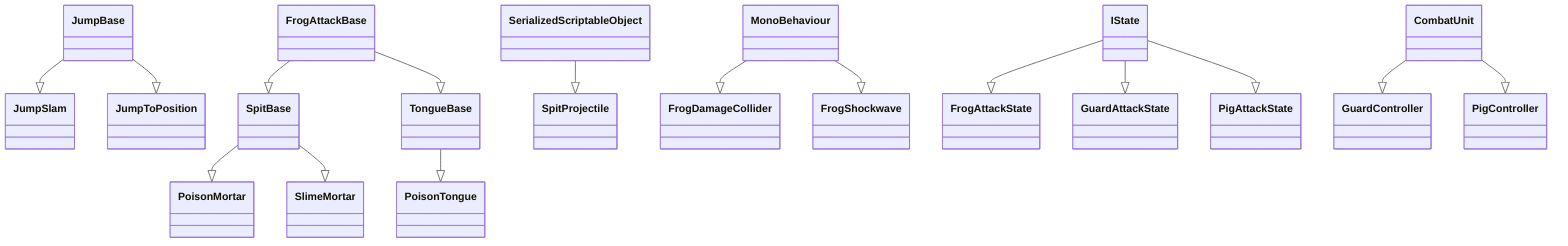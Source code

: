 classDiagram
JumpBase --|> JumpSlam
JumpBase --|> JumpToPosition
SpitBase --|> PoisonMortar
SpitBase --|> SlimeMortar
FrogAttackBase --|> SpitBase
SerializedScriptableObject --|> SpitProjectile
TongueBase --|> PoisonTongue
FrogAttackBase --|> TongueBase
MonoBehaviour --|> FrogDamageCollider
MonoBehaviour --|> FrogShockwave
IState --|> FrogAttackState
IState --|> GuardAttackState
CombatUnit --|> GuardController
IState --|> PigAttackState
CombatUnit --|> PigController